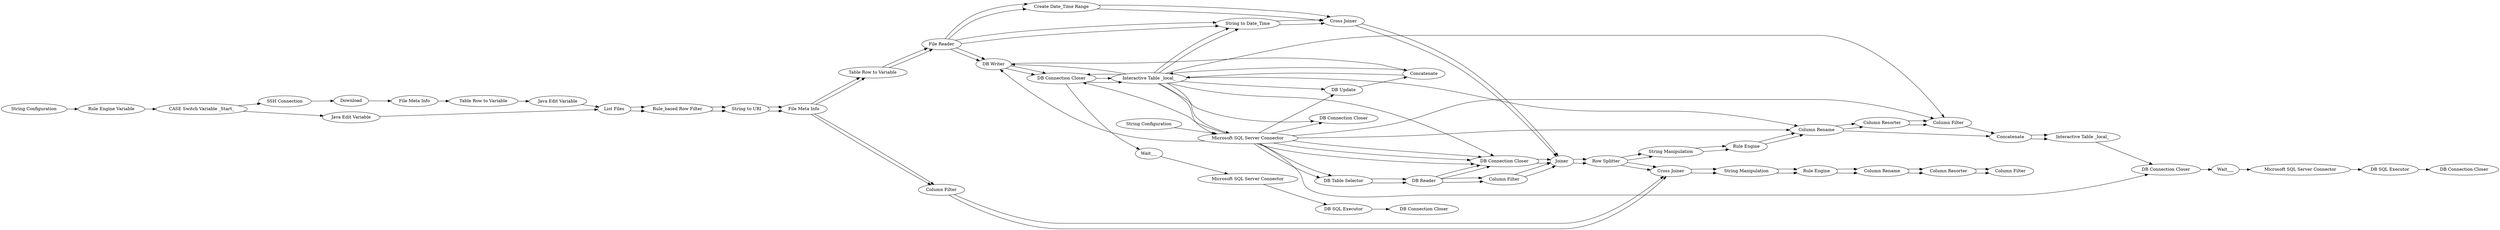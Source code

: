 digraph {
	376 [label="DB Connection Closer"]
	685 [label="SSH Connection"]
	686 [label="Table Row to Variable"]
	687 [label="File Meta Info"]
	688 [label=Download]
	741 [label="Microsoft SQL Server Connector"]
	743 [label="Java Edit Variable"]
	778 [label="CASE Switch Variable _Start_"]
	821 [label="Rule Engine Variable"]
	849 [label="String Configuration"]
	850 [label="String Configuration"]
	1031 [label="Java Edit Variable"]
	1046 [label="DB Writer"]
	376 [label="DB Connection Closer"]
	694 [label="List Files"]
	695 [label="File Meta Info"]
	696 [label="Table Row to Variable"]
	699 [label="String to URI"]
	712 [label="Create Date_Time Range"]
	716 [label="Cross Joiner"]
	722 [label="Column Resorter"]
	741 [label="Microsoft SQL Server Connector"]
	757 [label="Rule_based Row Filter"]
	804 [label="Column Filter"]
	805 [label="Cross Joiner"]
	1029 [label="File Reader"]
	1030 [label="DB Reader"]
	1032 [label="DB Table Selector"]
	1033 [label="String to Date_Time"]
	1034 [label=Joiner]
	1036 [label="Column Rename"]
	1038 [label="String Manipulation"]
	1039 [label="Rule Engine"]
	1040 [label="Column Filter"]
	1042 [label="Row Splitter"]
	1043 [label="Column Filter"]
	1045 [label="Column Resorter"]
	1046 [label="Column Filter"]
	1048 [label="String Manipulation"]
	1049 [label="Rule Engine"]
	1050 [label="Column Rename"]
	1058 [label="CASE Switch Variable _Start_"]
	1059 [label="Extract Table Dimension"]
	1060 [label="Rule Engine Variable"]
	1050 [label="DB Update"]
	1051 [label="Interactive Table _local_"]
	1052 [label="DB Connection Closer"]
	1054 [label=Concatenate]
	376 [label="DB Connection Closer"]
	694 [label="List Files"]
	695 [label="File Meta Info"]
	696 [label="Table Row to Variable"]
	699 [label="String to URI"]
	712 [label="Create Date_Time Range"]
	716 [label="Cross Joiner"]
	722 [label="Column Resorter"]
	741 [label="Microsoft SQL Server Connector"]
	757 [label="Rule_based Row Filter"]
	804 [label="Column Filter"]
	805 [label="Cross Joiner"]
	1029 [label="File Reader"]
	1030 [label="DB Reader"]
	1032 [label="DB Table Selector"]
	1033 [label="String to Date_Time"]
	1034 [label=Joiner]
	1036 [label="Column Rename"]
	1038 [label="String Manipulation"]
	1039 [label="Rule Engine"]
	1040 [label="Column Filter"]
	1042 [label="Row Splitter"]
	1043 [label="Column Filter"]
	1045 [label="Column Resorter"]
	1046 [label="Column Filter"]
	1048 [label="String Manipulation"]
	1049 [label="Rule Engine"]
	1050 [label="Column Rename"]
	1058 [label="CASE Switch Variable _Start_"]
	1059 [label="Extract Table Dimension"]
	1060 [label="Rule Engine Variable"]
	1056 [label="DB Update"]
	1057 [label=Concatenate]
	1058 [label="Interactive Table _local_"]
	1059 [label="DB Writer"]
	1060 [label="DB Connection Closer"]
	1061 [label="DB Connection Closer"]
	1062 [label="DB SQL Executor"]
	1064 [label=Wait___]
	1065 [label="Microsoft SQL Server Connector"]
	1066 [label="DB Connection Closer"]
	1068 [label="Microsoft SQL Server Connector"]
	1069 [label="DB Connection Closer"]
	1070 [label=Wait___]
	1074 [label="DB SQL Executor"]
	376 -> 1034
	694 -> 757
	695 -> 696
	695 -> 804
	696 -> 1029
	699 -> 695
	712 -> 716
	716 -> 1034
	722 -> 1040
	741 -> 376
	741 -> 1032
	757 -> 699
	804 -> 805
	805 -> 1038
	1029 -> 1033
	1029 -> 712
	1029 -> 1059
	1030 -> 1043
	1030 -> 376
	1032 -> 1030
	1033 -> 716
	1034 -> 1042
	1036 -> 722
	1038 -> 1039
	1039 -> 1036
	1042 -> 1048
	1042 -> 805
	1043 -> 1034
	1045 -> 1046
	1048 -> 1049
	1049 -> 1050
	1050 -> 1045
	1058 -> 741
	1058 -> 1033
	1059 -> 1060
	1060 -> 1058
	376 -> 1034
	694 -> 757
	695 -> 696
	695 -> 804
	696 -> 1029
	699 -> 695
	712 -> 716
	716 -> 1034
	722 -> 1040
	741 -> 376
	741 -> 1032
	757 -> 699
	804 -> 805
	805 -> 1038
	1029 -> 1033
	1029 -> 712
	1029 -> 1059
	1030 -> 1043
	1030 -> 376
	1032 -> 1030
	1033 -> 716
	1034 -> 1042
	1036 -> 722
	1038 -> 1039
	1039 -> 1036
	1042 -> 1048
	1042 -> 805
	1043 -> 1034
	1045 -> 1046
	1048 -> 1049
	1049 -> 1050
	1050 -> 1045
	1058 -> 741
	1058 -> 1033
	1059 -> 1060
	1060 -> 1058
	685 -> 688
	686 -> 743
	687 -> 686
	688 -> 687
	741 -> 1061
	741 -> 1060
	741 -> 1056
	741 -> 1059
	741 -> 376
	741 -> 1046
	741 -> 1052
	741 -> 1050
	743 -> 694
	778 -> 1031
	778 -> 685
	821 -> 778
	849 -> 821
	850 -> 741
	1031 -> 694
	1046 -> 1054
	1058 -> 1046
	1058 -> 1050
	1058 -> 376
	1050 -> 1054
	1051 -> 1052
	1052 -> 1064
	1054 -> 1051
	1054 -> 1051
	1058 -> 1061
	1058 -> 1059
	1058 -> 1056
	1056 -> 1057
	1057 -> 1058
	1057 -> 1058
	1058 -> 1060
	1059 -> 1057
	1060 -> 1070
	1062 -> 1066
	1064 -> 1065
	1065 -> 1062
	1068 -> 1074
	1070 -> 1068
	1074 -> 1069
	rankdir=LR
}
